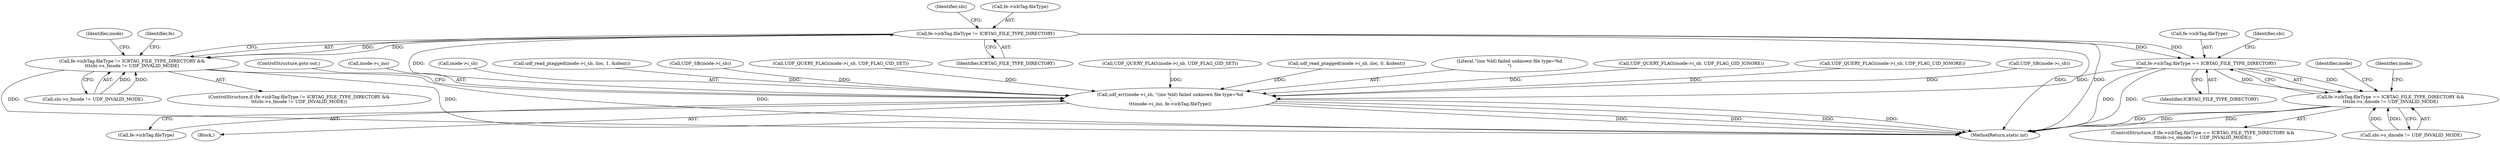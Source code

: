 digraph "0_linux_e159332b9af4b04d882dbcfe1bb0117f0a6d4b58@pointer" {
"1000661" [label="(Call,fe->icbTag.fileType != ICBTAG_FILE_TYPE_DIRECTORY)"];
"1000660" [label="(Call,fe->icbTag.fileType != ICBTAG_FILE_TYPE_DIRECTORY &&\n\t\t\tsbi->s_fmode != UDF_INVALID_MODE)"];
"1000683" [label="(Call,fe->icbTag.fileType == ICBTAG_FILE_TYPE_DIRECTORY)"];
"1000682" [label="(Call,fe->icbTag.fileType == ICBTAG_FILE_TYPE_DIRECTORY &&\n\t\t\tsbi->s_dmode != UDF_INVALID_MODE)"];
"1001165" [label="(Call,udf_err(inode->i_sb, \"(ino %ld) failed unknown file type=%d\n\",\n\t\t\tinode->i_ino, fe->icbTag.fileType))"];
"1000682" [label="(Call,fe->icbTag.fileType == ICBTAG_FILE_TYPE_DIRECTORY &&\n\t\t\tsbi->s_dmode != UDF_INVALID_MODE)"];
"1000675" [label="(Identifier,inode)"];
"1000660" [label="(Call,fe->icbTag.fileType != ICBTAG_FILE_TYPE_DIRECTORY &&\n\t\t\tsbi->s_fmode != UDF_INVALID_MODE)"];
"1000684" [label="(Call,fe->icbTag.fileType)"];
"1000690" [label="(Call,sbi->s_dmode != UDF_INVALID_MODE)"];
"1000175" [label="(Call,udf_read_ptagged(inode->i_sb, iloc, 0, &ident))"];
"1000705" [label="(Identifier,inode)"];
"1000661" [label="(Call,fe->icbTag.fileType != ICBTAG_FILE_TYPE_DIRECTORY)"];
"1000668" [label="(Call,sbi->s_fmode != UDF_INVALID_MODE)"];
"1000670" [label="(Identifier,sbi)"];
"1001169" [label="(Literal,\"(ino %ld) failed unknown file type=%d\n\")"];
"1000683" [label="(Call,fe->icbTag.fileType == ICBTAG_FILE_TYPE_DIRECTORY)"];
"1001028" [label="(Block,)"];
"1000681" [label="(ControlStructure,if (fe->icbTag.fileType == ICBTAG_FILE_TYPE_DIRECTORY &&\n\t\t\tsbi->s_dmode != UDF_INVALID_MODE))"];
"1001173" [label="(Call,fe->icbTag.fileType)"];
"1000692" [label="(Identifier,sbi)"];
"1000639" [label="(Call,UDF_QUERY_FLAG(inode->i_sb, UDF_FLAG_GID_IGNORE))"];
"1000605" [label="(Call,UDF_QUERY_FLAG(inode->i_sb, UDF_FLAG_UID_IGNORE))"];
"1001178" [label="(ControlStructure,goto out;)"];
"1001226" [label="(MethodReturn,static int)"];
"1000662" [label="(Call,fe->icbTag.fileType)"];
"1001170" [label="(Call,inode->i_ino)"];
"1000620" [label="(Call,UDF_SB(inode->i_sb))"];
"1000689" [label="(Identifier,ICBTAG_FILE_TYPE_DIRECTORY)"];
"1001166" [label="(Call,inode->i_sb)"];
"1000248" [label="(Call,udf_read_ptagged(inode->i_sb, iloc, 1, &ident))"];
"1000659" [label="(ControlStructure,if (fe->icbTag.fileType != ICBTAG_FILE_TYPE_DIRECTORY &&\n\t\t\tsbi->s_fmode != UDF_INVALID_MODE))"];
"1000697" [label="(Identifier,inode)"];
"1000667" [label="(Identifier,ICBTAG_FILE_TYPE_DIRECTORY)"];
"1000654" [label="(Call,UDF_SB(inode->i_sb))"];
"1000610" [label="(Call,UDF_QUERY_FLAG(inode->i_sb, UDF_FLAG_UID_SET))"];
"1001165" [label="(Call,udf_err(inode->i_sb, \"(ino %ld) failed unknown file type=%d\n\",\n\t\t\tinode->i_ino, fe->icbTag.fileType))"];
"1000644" [label="(Call,UDF_QUERY_FLAG(inode->i_sb, UDF_FLAG_GID_SET))"];
"1000686" [label="(Identifier,fe)"];
"1000661" -> "1000660"  [label="AST: "];
"1000661" -> "1000667"  [label="CFG: "];
"1000662" -> "1000661"  [label="AST: "];
"1000667" -> "1000661"  [label="AST: "];
"1000670" -> "1000661"  [label="CFG: "];
"1000660" -> "1000661"  [label="CFG: "];
"1000661" -> "1001226"  [label="DDG: "];
"1000661" -> "1001226"  [label="DDG: "];
"1000661" -> "1000660"  [label="DDG: "];
"1000661" -> "1000660"  [label="DDG: "];
"1000661" -> "1000683"  [label="DDG: "];
"1000661" -> "1000683"  [label="DDG: "];
"1000661" -> "1001165"  [label="DDG: "];
"1000660" -> "1000659"  [label="AST: "];
"1000660" -> "1000668"  [label="CFG: "];
"1000668" -> "1000660"  [label="AST: "];
"1000675" -> "1000660"  [label="CFG: "];
"1000686" -> "1000660"  [label="CFG: "];
"1000660" -> "1001226"  [label="DDG: "];
"1000660" -> "1001226"  [label="DDG: "];
"1000660" -> "1001226"  [label="DDG: "];
"1000668" -> "1000660"  [label="DDG: "];
"1000668" -> "1000660"  [label="DDG: "];
"1000683" -> "1000682"  [label="AST: "];
"1000683" -> "1000689"  [label="CFG: "];
"1000684" -> "1000683"  [label="AST: "];
"1000689" -> "1000683"  [label="AST: "];
"1000692" -> "1000683"  [label="CFG: "];
"1000682" -> "1000683"  [label="CFG: "];
"1000683" -> "1001226"  [label="DDG: "];
"1000683" -> "1001226"  [label="DDG: "];
"1000683" -> "1000682"  [label="DDG: "];
"1000683" -> "1000682"  [label="DDG: "];
"1000683" -> "1001165"  [label="DDG: "];
"1000682" -> "1000681"  [label="AST: "];
"1000682" -> "1000690"  [label="CFG: "];
"1000690" -> "1000682"  [label="AST: "];
"1000697" -> "1000682"  [label="CFG: "];
"1000705" -> "1000682"  [label="CFG: "];
"1000682" -> "1001226"  [label="DDG: "];
"1000682" -> "1001226"  [label="DDG: "];
"1000682" -> "1001226"  [label="DDG: "];
"1000690" -> "1000682"  [label="DDG: "];
"1000690" -> "1000682"  [label="DDG: "];
"1001165" -> "1001028"  [label="AST: "];
"1001165" -> "1001173"  [label="CFG: "];
"1001166" -> "1001165"  [label="AST: "];
"1001169" -> "1001165"  [label="AST: "];
"1001170" -> "1001165"  [label="AST: "];
"1001173" -> "1001165"  [label="AST: "];
"1001178" -> "1001165"  [label="CFG: "];
"1001165" -> "1001226"  [label="DDG: "];
"1001165" -> "1001226"  [label="DDG: "];
"1001165" -> "1001226"  [label="DDG: "];
"1001165" -> "1001226"  [label="DDG: "];
"1000654" -> "1001165"  [label="DDG: "];
"1000639" -> "1001165"  [label="DDG: "];
"1000620" -> "1001165"  [label="DDG: "];
"1000610" -> "1001165"  [label="DDG: "];
"1000175" -> "1001165"  [label="DDG: "];
"1000644" -> "1001165"  [label="DDG: "];
"1000605" -> "1001165"  [label="DDG: "];
"1000248" -> "1001165"  [label="DDG: "];
}
